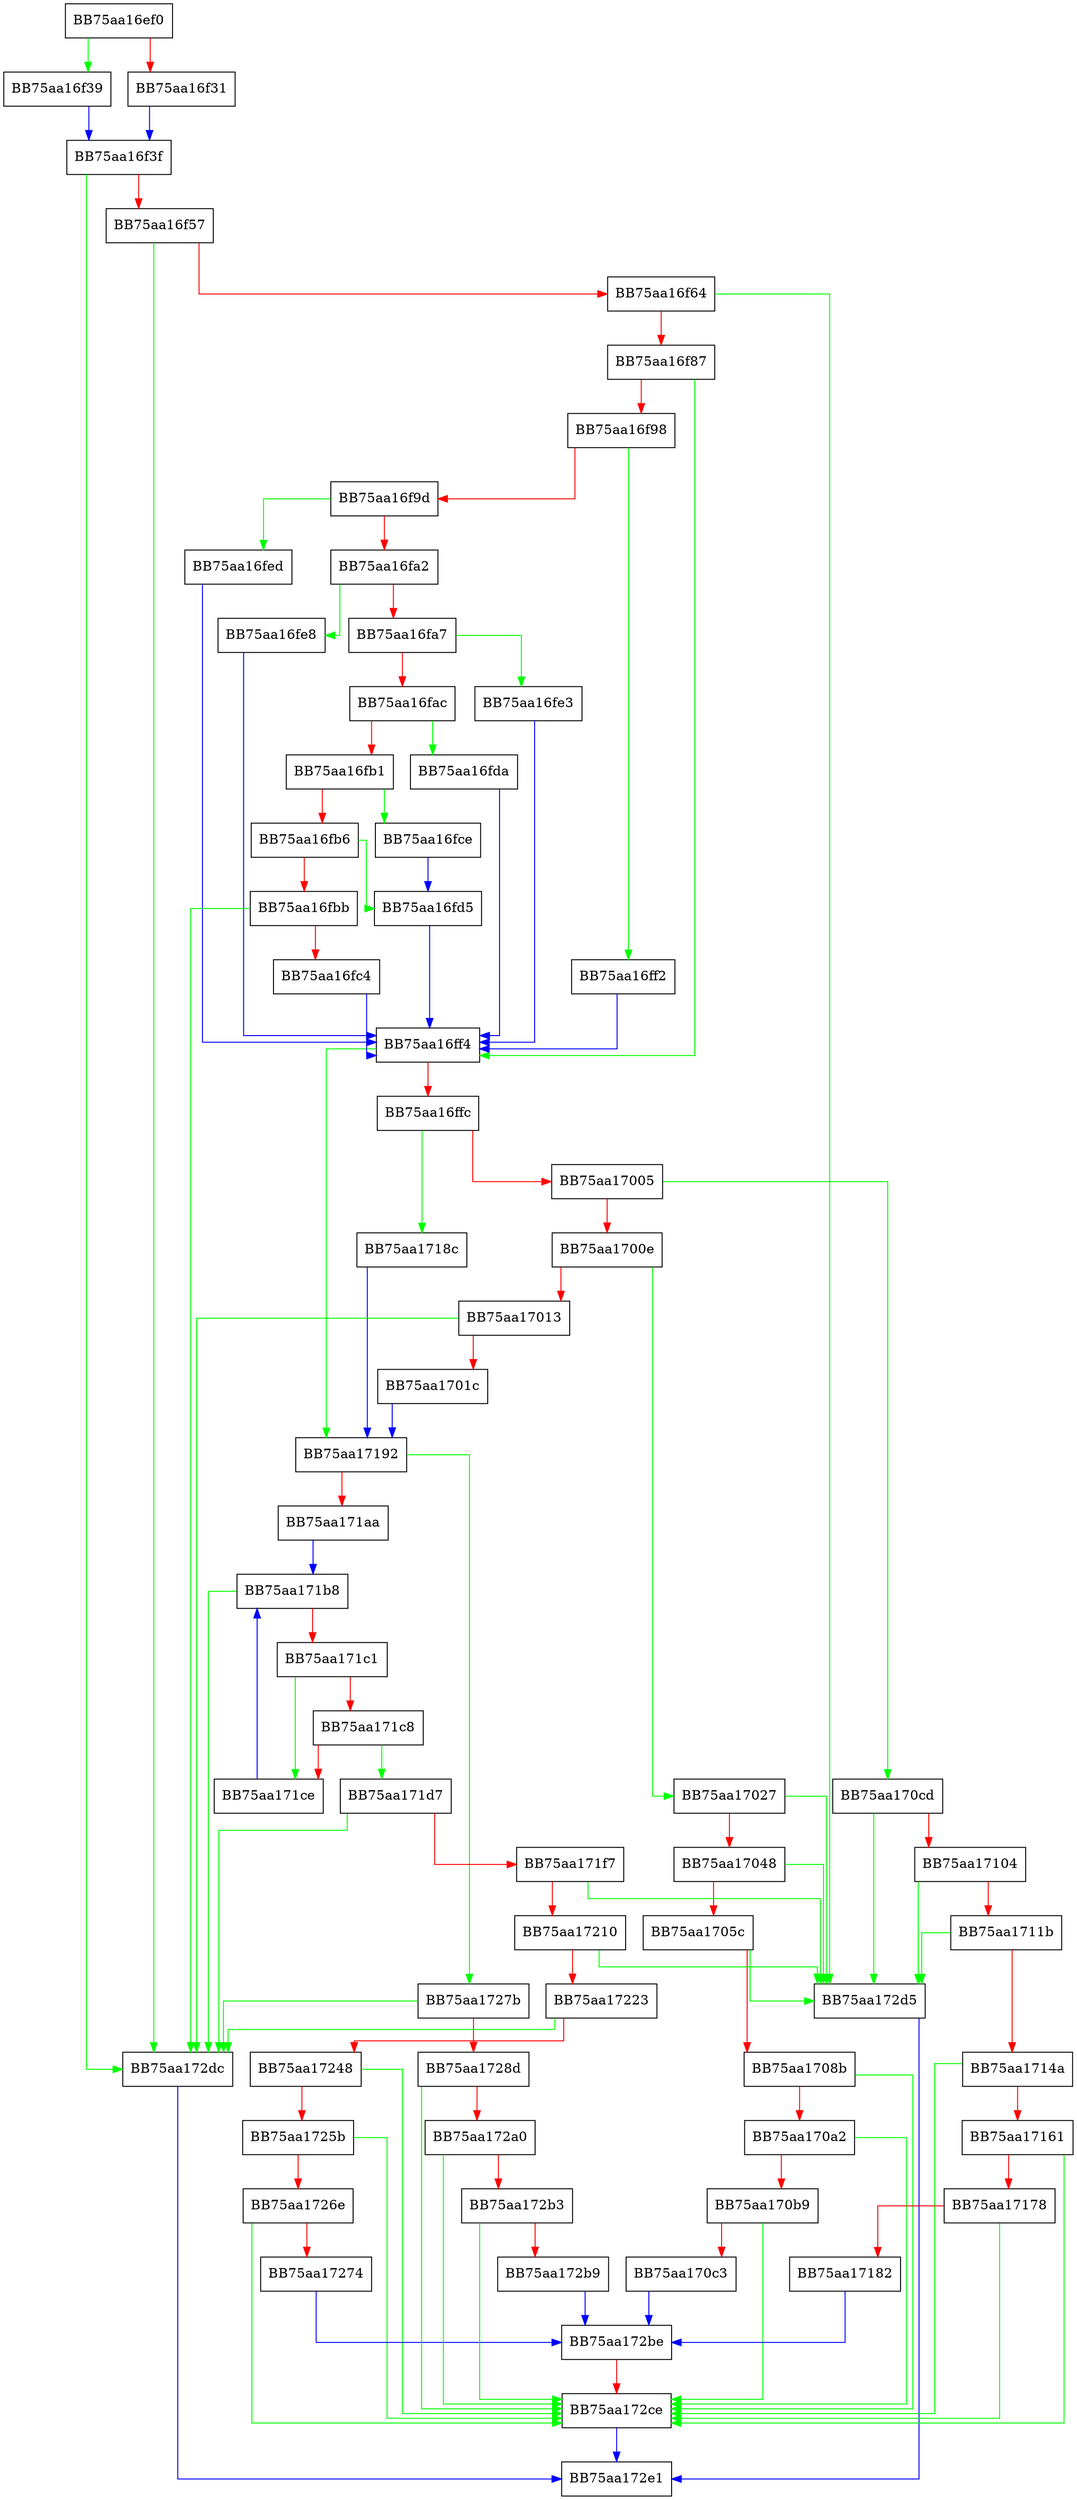digraph pef_cm0 {
  node [shape="box"];
  graph [splines=ortho];
  BB75aa16ef0 -> BB75aa16f39 [color="green"];
  BB75aa16ef0 -> BB75aa16f31 [color="red"];
  BB75aa16f31 -> BB75aa16f3f [color="blue"];
  BB75aa16f39 -> BB75aa16f3f [color="blue"];
  BB75aa16f3f -> BB75aa172dc [color="green"];
  BB75aa16f3f -> BB75aa16f57 [color="red"];
  BB75aa16f57 -> BB75aa172dc [color="green"];
  BB75aa16f57 -> BB75aa16f64 [color="red"];
  BB75aa16f64 -> BB75aa172d5 [color="green"];
  BB75aa16f64 -> BB75aa16f87 [color="red"];
  BB75aa16f87 -> BB75aa16ff4 [color="green"];
  BB75aa16f87 -> BB75aa16f98 [color="red"];
  BB75aa16f98 -> BB75aa16ff2 [color="green"];
  BB75aa16f98 -> BB75aa16f9d [color="red"];
  BB75aa16f9d -> BB75aa16fed [color="green"];
  BB75aa16f9d -> BB75aa16fa2 [color="red"];
  BB75aa16fa2 -> BB75aa16fe8 [color="green"];
  BB75aa16fa2 -> BB75aa16fa7 [color="red"];
  BB75aa16fa7 -> BB75aa16fe3 [color="green"];
  BB75aa16fa7 -> BB75aa16fac [color="red"];
  BB75aa16fac -> BB75aa16fda [color="green"];
  BB75aa16fac -> BB75aa16fb1 [color="red"];
  BB75aa16fb1 -> BB75aa16fce [color="green"];
  BB75aa16fb1 -> BB75aa16fb6 [color="red"];
  BB75aa16fb6 -> BB75aa16fd5 [color="green"];
  BB75aa16fb6 -> BB75aa16fbb [color="red"];
  BB75aa16fbb -> BB75aa172dc [color="green"];
  BB75aa16fbb -> BB75aa16fc4 [color="red"];
  BB75aa16fc4 -> BB75aa16ff4 [color="blue"];
  BB75aa16fce -> BB75aa16fd5 [color="blue"];
  BB75aa16fd5 -> BB75aa16ff4 [color="blue"];
  BB75aa16fda -> BB75aa16ff4 [color="blue"];
  BB75aa16fe3 -> BB75aa16ff4 [color="blue"];
  BB75aa16fe8 -> BB75aa16ff4 [color="blue"];
  BB75aa16fed -> BB75aa16ff4 [color="blue"];
  BB75aa16ff2 -> BB75aa16ff4 [color="blue"];
  BB75aa16ff4 -> BB75aa17192 [color="green"];
  BB75aa16ff4 -> BB75aa16ffc [color="red"];
  BB75aa16ffc -> BB75aa1718c [color="green"];
  BB75aa16ffc -> BB75aa17005 [color="red"];
  BB75aa17005 -> BB75aa170cd [color="green"];
  BB75aa17005 -> BB75aa1700e [color="red"];
  BB75aa1700e -> BB75aa17027 [color="green"];
  BB75aa1700e -> BB75aa17013 [color="red"];
  BB75aa17013 -> BB75aa172dc [color="green"];
  BB75aa17013 -> BB75aa1701c [color="red"];
  BB75aa1701c -> BB75aa17192 [color="blue"];
  BB75aa17027 -> BB75aa172d5 [color="green"];
  BB75aa17027 -> BB75aa17048 [color="red"];
  BB75aa17048 -> BB75aa172d5 [color="green"];
  BB75aa17048 -> BB75aa1705c [color="red"];
  BB75aa1705c -> BB75aa172d5 [color="green"];
  BB75aa1705c -> BB75aa1708b [color="red"];
  BB75aa1708b -> BB75aa172ce [color="green"];
  BB75aa1708b -> BB75aa170a2 [color="red"];
  BB75aa170a2 -> BB75aa172ce [color="green"];
  BB75aa170a2 -> BB75aa170b9 [color="red"];
  BB75aa170b9 -> BB75aa172ce [color="green"];
  BB75aa170b9 -> BB75aa170c3 [color="red"];
  BB75aa170c3 -> BB75aa172be [color="blue"];
  BB75aa170cd -> BB75aa172d5 [color="green"];
  BB75aa170cd -> BB75aa17104 [color="red"];
  BB75aa17104 -> BB75aa172d5 [color="green"];
  BB75aa17104 -> BB75aa1711b [color="red"];
  BB75aa1711b -> BB75aa172d5 [color="green"];
  BB75aa1711b -> BB75aa1714a [color="red"];
  BB75aa1714a -> BB75aa172ce [color="green"];
  BB75aa1714a -> BB75aa17161 [color="red"];
  BB75aa17161 -> BB75aa172ce [color="green"];
  BB75aa17161 -> BB75aa17178 [color="red"];
  BB75aa17178 -> BB75aa172ce [color="green"];
  BB75aa17178 -> BB75aa17182 [color="red"];
  BB75aa17182 -> BB75aa172be [color="blue"];
  BB75aa1718c -> BB75aa17192 [color="blue"];
  BB75aa17192 -> BB75aa1727b [color="green"];
  BB75aa17192 -> BB75aa171aa [color="red"];
  BB75aa171aa -> BB75aa171b8 [color="blue"];
  BB75aa171b8 -> BB75aa172dc [color="green"];
  BB75aa171b8 -> BB75aa171c1 [color="red"];
  BB75aa171c1 -> BB75aa171ce [color="green"];
  BB75aa171c1 -> BB75aa171c8 [color="red"];
  BB75aa171c8 -> BB75aa171d7 [color="green"];
  BB75aa171c8 -> BB75aa171ce [color="red"];
  BB75aa171ce -> BB75aa171b8 [color="blue"];
  BB75aa171d7 -> BB75aa172dc [color="green"];
  BB75aa171d7 -> BB75aa171f7 [color="red"];
  BB75aa171f7 -> BB75aa172d5 [color="green"];
  BB75aa171f7 -> BB75aa17210 [color="red"];
  BB75aa17210 -> BB75aa172d5 [color="green"];
  BB75aa17210 -> BB75aa17223 [color="red"];
  BB75aa17223 -> BB75aa172dc [color="green"];
  BB75aa17223 -> BB75aa17248 [color="red"];
  BB75aa17248 -> BB75aa172ce [color="green"];
  BB75aa17248 -> BB75aa1725b [color="red"];
  BB75aa1725b -> BB75aa172ce [color="green"];
  BB75aa1725b -> BB75aa1726e [color="red"];
  BB75aa1726e -> BB75aa172ce [color="green"];
  BB75aa1726e -> BB75aa17274 [color="red"];
  BB75aa17274 -> BB75aa172be [color="blue"];
  BB75aa1727b -> BB75aa172dc [color="green"];
  BB75aa1727b -> BB75aa1728d [color="red"];
  BB75aa1728d -> BB75aa172ce [color="green"];
  BB75aa1728d -> BB75aa172a0 [color="red"];
  BB75aa172a0 -> BB75aa172ce [color="green"];
  BB75aa172a0 -> BB75aa172b3 [color="red"];
  BB75aa172b3 -> BB75aa172ce [color="green"];
  BB75aa172b3 -> BB75aa172b9 [color="red"];
  BB75aa172b9 -> BB75aa172be [color="blue"];
  BB75aa172be -> BB75aa172ce [color="red"];
  BB75aa172ce -> BB75aa172e1 [color="blue"];
  BB75aa172d5 -> BB75aa172e1 [color="blue"];
  BB75aa172dc -> BB75aa172e1 [color="blue"];
}